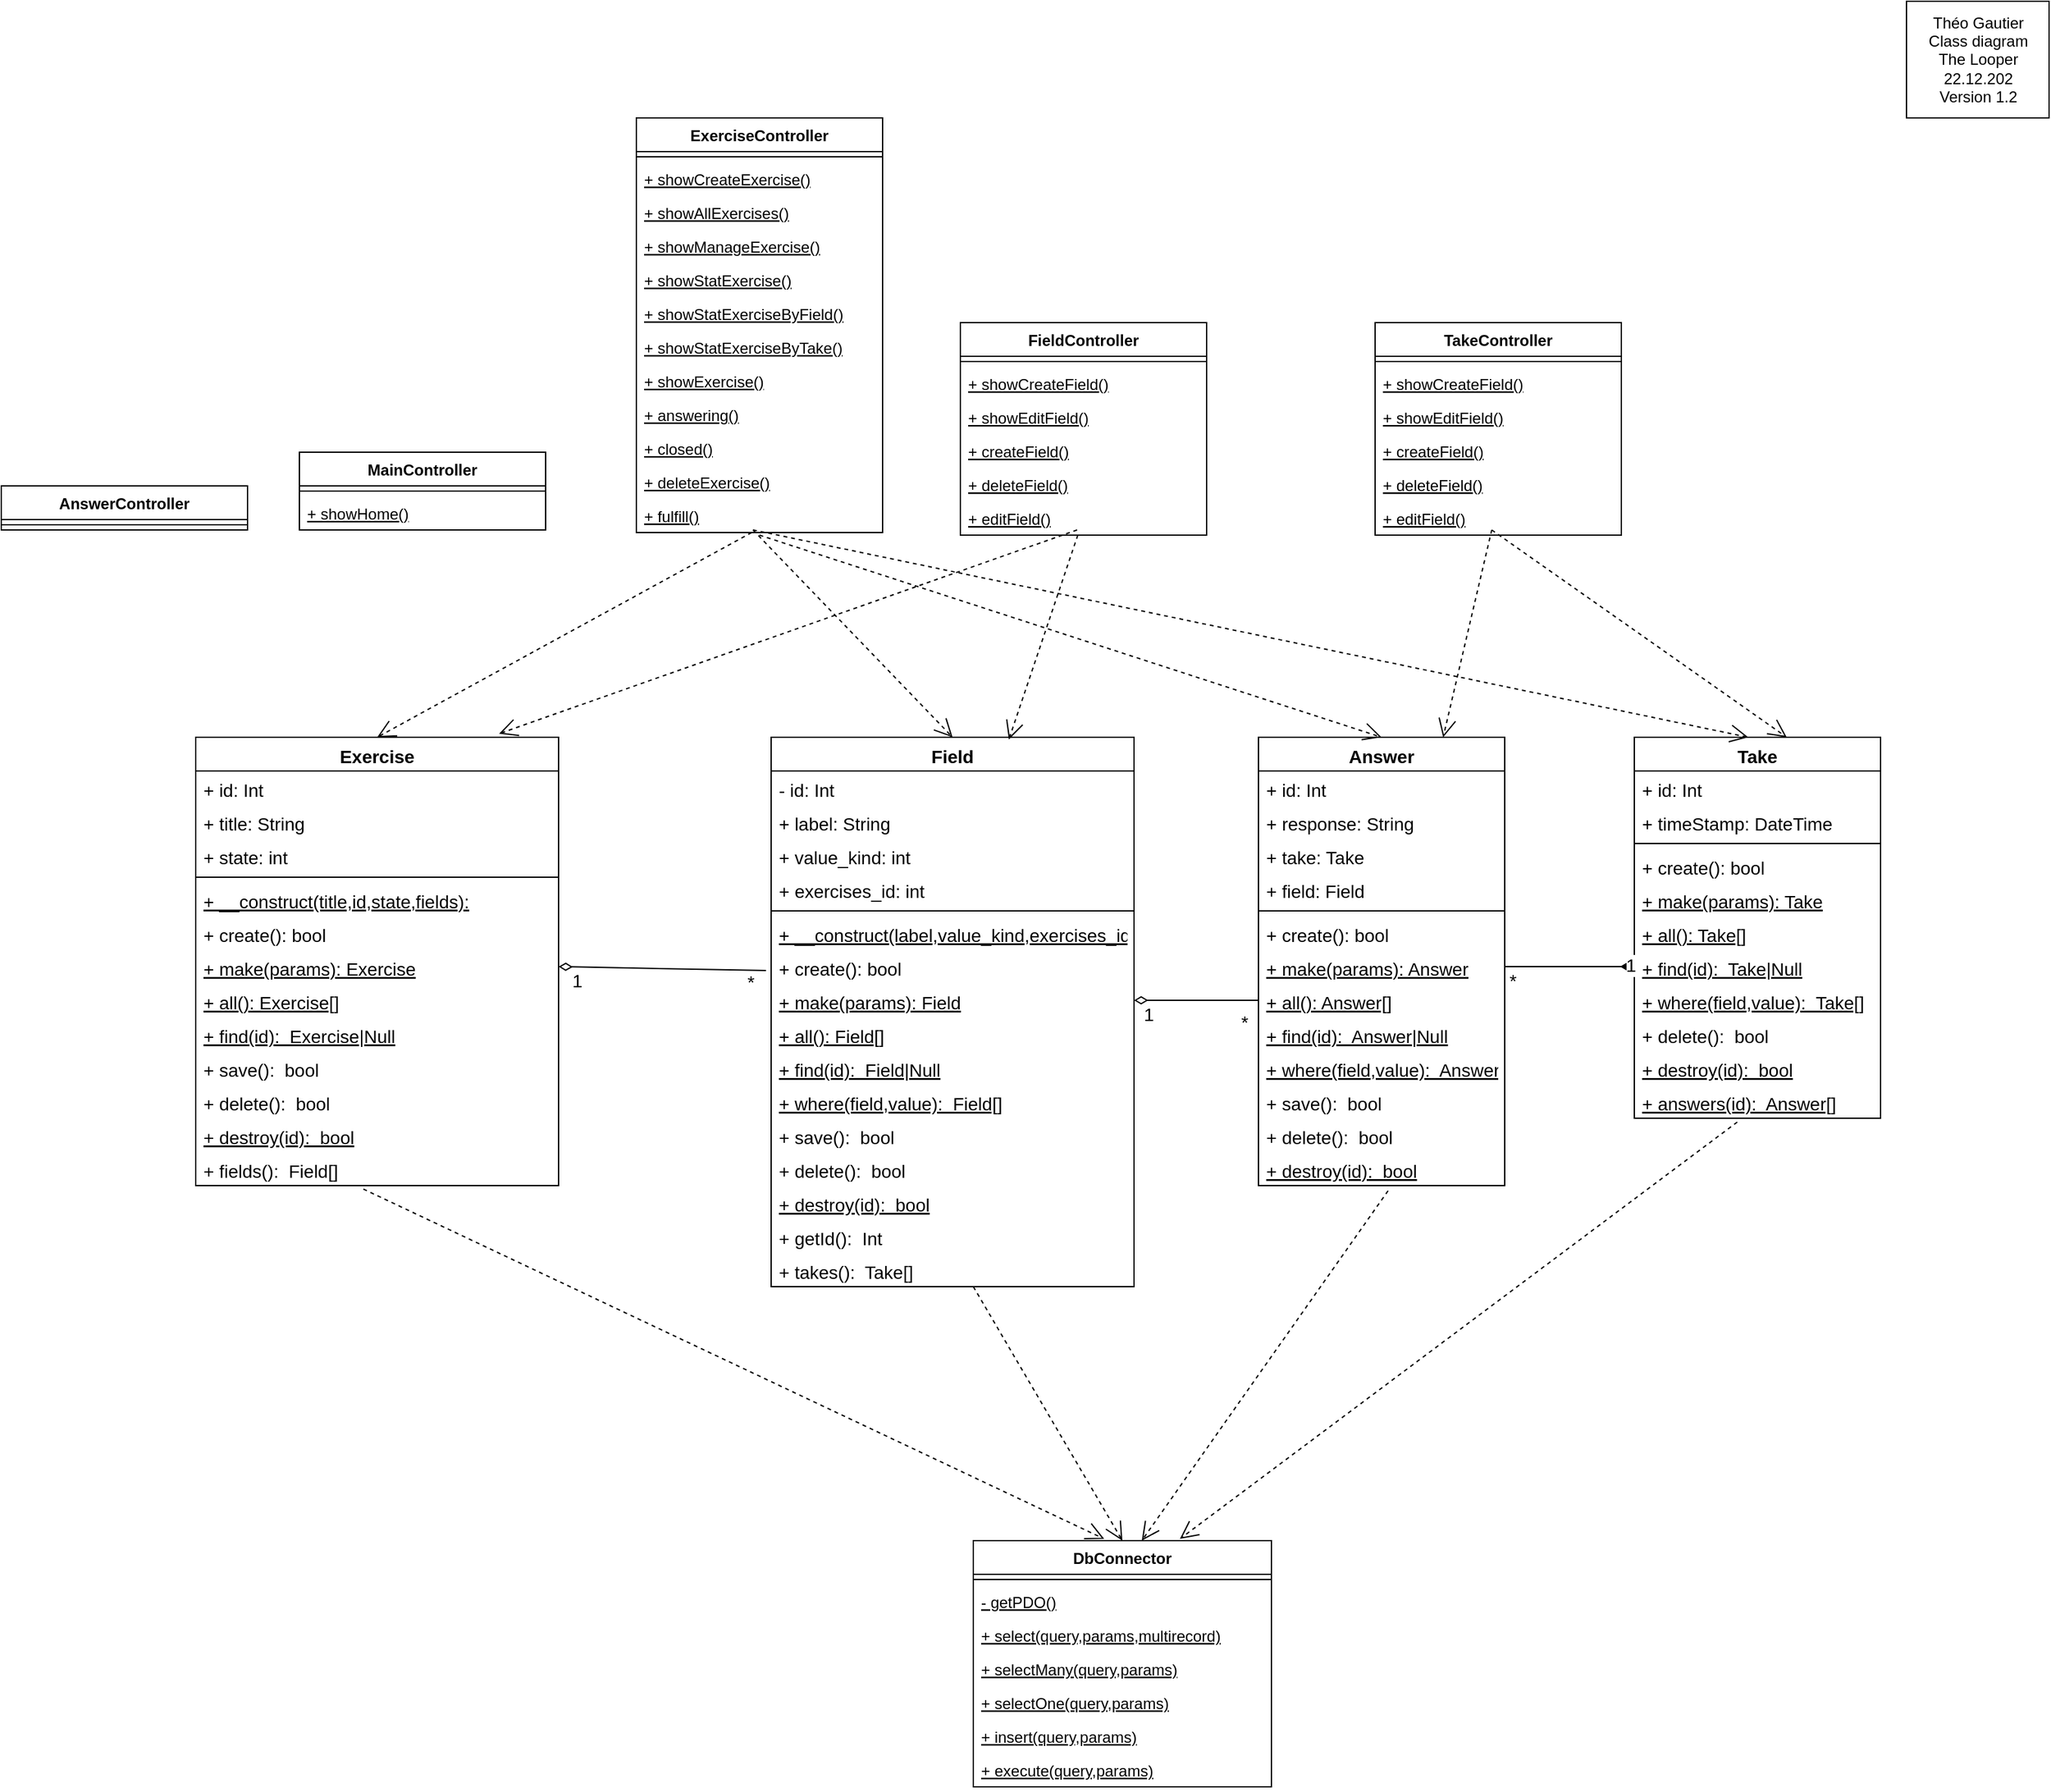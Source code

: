 <mxfile version="16.0.2" type="device"><diagram id="O1Vl59i5UYPHJHIbbjY0" name="Page-1"><mxGraphModel dx="2664" dy="1408" grid="1" gridSize="10" guides="1" tooltips="1" connect="1" arrows="1" fold="1" page="1" pageScale="1" pageWidth="827" pageHeight="1169" math="0" shadow="0"><root><mxCell id="0"/><mxCell id="1" parent="0"/><mxCell id="3" value="Answer" style="swimlane;fontStyle=1;align=center;verticalAlign=top;childLayout=stackLayout;horizontal=1;startSize=26;horizontalStack=0;resizeParent=1;resizeParentMax=0;resizeLast=0;collapsible=1;marginBottom=0;fontSize=14;" parent="1" vertex="1"><mxGeometry x="170" y="610" width="190" height="346" as="geometry"/></mxCell><mxCell id="9" value="+ id: Int" style="text;strokeColor=none;fillColor=none;align=left;verticalAlign=top;spacingLeft=4;spacingRight=4;overflow=hidden;rotatable=0;points=[[0,0.5],[1,0.5]];portConstraint=eastwest;fontSize=14;" parent="3" vertex="1"><mxGeometry y="26" width="190" height="26" as="geometry"/></mxCell><mxCell id="8" value="+ response: String" style="text;strokeColor=none;fillColor=none;align=left;verticalAlign=top;spacingLeft=4;spacingRight=4;overflow=hidden;rotatable=0;points=[[0,0.5],[1,0.5]];portConstraint=eastwest;fontSize=14;" parent="3" vertex="1"><mxGeometry y="52" width="190" height="26" as="geometry"/></mxCell><mxCell id="4" value="+ take: Take" style="text;strokeColor=none;fillColor=none;align=left;verticalAlign=top;spacingLeft=4;spacingRight=4;overflow=hidden;rotatable=0;points=[[0,0.5],[1,0.5]];portConstraint=eastwest;fontSize=14;" parent="3" vertex="1"><mxGeometry y="78" width="190" height="26" as="geometry"/></mxCell><mxCell id="7" value="+ field: Field" style="text;strokeColor=none;fillColor=none;align=left;verticalAlign=top;spacingLeft=4;spacingRight=4;overflow=hidden;rotatable=0;points=[[0,0.5],[1,0.5]];portConstraint=eastwest;fontSize=14;" parent="3" vertex="1"><mxGeometry y="104" width="190" height="26" as="geometry"/></mxCell><mxCell id="5" value="" style="line;strokeWidth=1;fillColor=none;align=left;verticalAlign=middle;spacingTop=-1;spacingLeft=3;spacingRight=3;rotatable=0;labelPosition=right;points=[];portConstraint=eastwest;fontSize=14;" parent="3" vertex="1"><mxGeometry y="130" width="190" height="8" as="geometry"/></mxCell><mxCell id="6" value="+ create(): bool" style="text;strokeColor=none;fillColor=none;align=left;verticalAlign=top;spacingLeft=4;spacingRight=4;overflow=hidden;rotatable=0;points=[[0,0.5],[1,0.5]];portConstraint=eastwest;fontSize=14;" parent="3" vertex="1"><mxGeometry y="138" width="190" height="26" as="geometry"/></mxCell><mxCell id="10" value="+ make(params): Answer" style="text;strokeColor=none;fillColor=none;align=left;verticalAlign=top;spacingLeft=4;spacingRight=4;overflow=hidden;rotatable=0;points=[[0,0.5],[1,0.5]];portConstraint=eastwest;fontStyle=4;fontSize=14;" parent="3" vertex="1"><mxGeometry y="164" width="190" height="26" as="geometry"/></mxCell><mxCell id="11" value="+ all(): Answer[]" style="text;strokeColor=none;fillColor=none;align=left;verticalAlign=top;spacingLeft=4;spacingRight=4;overflow=hidden;rotatable=0;points=[[0,0.5],[1,0.5]];portConstraint=eastwest;fontStyle=4;fontSize=14;" parent="3" vertex="1"><mxGeometry y="190" width="190" height="26" as="geometry"/></mxCell><mxCell id="12" value="+ find(id):  Answer|Null" style="text;strokeColor=none;fillColor=none;align=left;verticalAlign=top;spacingLeft=4;spacingRight=4;overflow=hidden;rotatable=0;points=[[0,0.5],[1,0.5]];portConstraint=eastwest;fontStyle=4;fontSize=14;" parent="3" vertex="1"><mxGeometry y="216" width="190" height="26" as="geometry"/></mxCell><mxCell id="13" value="+ where(field,value):  Answer[]" style="text;strokeColor=none;fillColor=none;align=left;verticalAlign=top;spacingLeft=4;spacingRight=4;overflow=hidden;rotatable=0;points=[[0,0.5],[1,0.5]];portConstraint=eastwest;fontStyle=4;fontSize=14;" parent="3" vertex="1"><mxGeometry y="242" width="190" height="26" as="geometry"/></mxCell><mxCell id="14" value="+ save():  bool" style="text;strokeColor=none;fillColor=none;align=left;verticalAlign=top;spacingLeft=4;spacingRight=4;overflow=hidden;rotatable=0;points=[[0,0.5],[1,0.5]];portConstraint=eastwest;fontStyle=0;fontSize=14;" parent="3" vertex="1"><mxGeometry y="268" width="190" height="26" as="geometry"/></mxCell><mxCell id="16" value="+ delete():  bool" style="text;strokeColor=none;fillColor=none;align=left;verticalAlign=top;spacingLeft=4;spacingRight=4;overflow=hidden;rotatable=0;points=[[0,0.5],[1,0.5]];portConstraint=eastwest;fontStyle=0;fontSize=14;" parent="3" vertex="1"><mxGeometry y="294" width="190" height="26" as="geometry"/></mxCell><mxCell id="15" value="+ destroy(id):  bool" style="text;strokeColor=none;fillColor=none;align=left;verticalAlign=top;spacingLeft=4;spacingRight=4;overflow=hidden;rotatable=0;points=[[0,0.5],[1,0.5]];portConstraint=eastwest;fontStyle=4;fontSize=14;" parent="3" vertex="1"><mxGeometry y="320" width="190" height="26" as="geometry"/></mxCell><mxCell id="17" value="Exercise" style="swimlane;fontStyle=1;align=center;verticalAlign=top;childLayout=stackLayout;horizontal=1;startSize=26;horizontalStack=0;resizeParent=1;resizeParentMax=0;resizeLast=0;collapsible=1;marginBottom=0;fontSize=14;" parent="1" vertex="1"><mxGeometry x="-650" y="610" width="280" height="346" as="geometry"/></mxCell><mxCell id="18" value="+ id: Int" style="text;strokeColor=none;fillColor=none;align=left;verticalAlign=top;spacingLeft=4;spacingRight=4;overflow=hidden;rotatable=0;points=[[0,0.5],[1,0.5]];portConstraint=eastwest;fontSize=14;" parent="17" vertex="1"><mxGeometry y="26" width="280" height="26" as="geometry"/></mxCell><mxCell id="19" value="+ title: String" style="text;strokeColor=none;fillColor=none;align=left;verticalAlign=top;spacingLeft=4;spacingRight=4;overflow=hidden;rotatable=0;points=[[0,0.5],[1,0.5]];portConstraint=eastwest;fontSize=14;" parent="17" vertex="1"><mxGeometry y="52" width="280" height="26" as="geometry"/></mxCell><mxCell id="20" value="+ state: int" style="text;strokeColor=none;fillColor=none;align=left;verticalAlign=top;spacingLeft=4;spacingRight=4;overflow=hidden;rotatable=0;points=[[0,0.5],[1,0.5]];portConstraint=eastwest;fontSize=14;" parent="17" vertex="1"><mxGeometry y="78" width="280" height="26" as="geometry"/></mxCell><mxCell id="22" value="" style="line;strokeWidth=1;fillColor=none;align=left;verticalAlign=middle;spacingTop=-1;spacingLeft=3;spacingRight=3;rotatable=0;labelPosition=right;points=[];portConstraint=eastwest;fontSize=14;" parent="17" vertex="1"><mxGeometry y="104" width="280" height="8" as="geometry"/></mxCell><mxCell id="33" value="+ __construct(title,id,state,fields):" style="text;strokeColor=none;fillColor=none;align=left;verticalAlign=top;spacingLeft=4;spacingRight=4;overflow=hidden;rotatable=0;points=[[0,0.5],[1,0.5]];portConstraint=eastwest;fontStyle=4;fontSize=14;" parent="17" vertex="1"><mxGeometry y="112" width="280" height="26" as="geometry"/></mxCell><mxCell id="23" value="+ create(): bool" style="text;strokeColor=none;fillColor=none;align=left;verticalAlign=top;spacingLeft=4;spacingRight=4;overflow=hidden;rotatable=0;points=[[0,0.5],[1,0.5]];portConstraint=eastwest;fontSize=14;" parent="17" vertex="1"><mxGeometry y="138" width="280" height="26" as="geometry"/></mxCell><mxCell id="24" value="+ make(params): Exercise" style="text;strokeColor=none;fillColor=none;align=left;verticalAlign=top;spacingLeft=4;spacingRight=4;overflow=hidden;rotatable=0;points=[[0,0.5],[1,0.5]];portConstraint=eastwest;fontStyle=4;fontSize=14;" parent="17" vertex="1"><mxGeometry y="164" width="280" height="26" as="geometry"/></mxCell><mxCell id="25" value="+ all(): Exercise[]" style="text;strokeColor=none;fillColor=none;align=left;verticalAlign=top;spacingLeft=4;spacingRight=4;overflow=hidden;rotatable=0;points=[[0,0.5],[1,0.5]];portConstraint=eastwest;fontStyle=4;fontSize=14;" parent="17" vertex="1"><mxGeometry y="190" width="280" height="26" as="geometry"/></mxCell><mxCell id="26" value="+ find(id):  Exercise|Null" style="text;strokeColor=none;fillColor=none;align=left;verticalAlign=top;spacingLeft=4;spacingRight=4;overflow=hidden;rotatable=0;points=[[0,0.5],[1,0.5]];portConstraint=eastwest;fontStyle=4;fontSize=14;" parent="17" vertex="1"><mxGeometry y="216" width="280" height="26" as="geometry"/></mxCell><mxCell id="28" value="+ save():  bool" style="text;strokeColor=none;fillColor=none;align=left;verticalAlign=top;spacingLeft=4;spacingRight=4;overflow=hidden;rotatable=0;points=[[0,0.5],[1,0.5]];portConstraint=eastwest;fontStyle=0;fontSize=14;" parent="17" vertex="1"><mxGeometry y="242" width="280" height="26" as="geometry"/></mxCell><mxCell id="29" value="+ delete():  bool" style="text;strokeColor=none;fillColor=none;align=left;verticalAlign=top;spacingLeft=4;spacingRight=4;overflow=hidden;rotatable=0;points=[[0,0.5],[1,0.5]];portConstraint=eastwest;fontStyle=0;fontSize=14;" parent="17" vertex="1"><mxGeometry y="268" width="280" height="26" as="geometry"/></mxCell><mxCell id="30" value="+ destroy(id):  bool" style="text;strokeColor=none;fillColor=none;align=left;verticalAlign=top;spacingLeft=4;spacingRight=4;overflow=hidden;rotatable=0;points=[[0,0.5],[1,0.5]];portConstraint=eastwest;fontStyle=4;fontSize=14;" parent="17" vertex="1"><mxGeometry y="294" width="280" height="26" as="geometry"/></mxCell><mxCell id="34" value="+ fields():  Field[]" style="text;strokeColor=none;fillColor=none;align=left;verticalAlign=top;spacingLeft=4;spacingRight=4;overflow=hidden;rotatable=0;points=[[0,0.5],[1,0.5]];portConstraint=eastwest;fontStyle=0;fontSize=14;" parent="17" vertex="1"><mxGeometry y="320" width="280" height="26" as="geometry"/></mxCell><mxCell id="35" value="Take" style="swimlane;fontStyle=1;align=center;verticalAlign=top;childLayout=stackLayout;horizontal=1;startSize=26;horizontalStack=0;resizeParent=1;resizeParentMax=0;resizeLast=0;collapsible=1;marginBottom=0;fontSize=14;" parent="1" vertex="1"><mxGeometry x="460" y="610" width="190" height="294" as="geometry"/></mxCell><mxCell id="36" value="+ id: Int" style="text;strokeColor=none;fillColor=none;align=left;verticalAlign=top;spacingLeft=4;spacingRight=4;overflow=hidden;rotatable=0;points=[[0,0.5],[1,0.5]];portConstraint=eastwest;fontSize=14;" parent="35" vertex="1"><mxGeometry y="26" width="190" height="26" as="geometry"/></mxCell><mxCell id="38" value="+ timeStamp: DateTime" style="text;strokeColor=none;fillColor=none;align=left;verticalAlign=top;spacingLeft=4;spacingRight=4;overflow=hidden;rotatable=0;points=[[0,0.5],[1,0.5]];portConstraint=eastwest;fontSize=14;" parent="35" vertex="1"><mxGeometry y="52" width="190" height="26" as="geometry"/></mxCell><mxCell id="40" value="" style="line;strokeWidth=1;fillColor=none;align=left;verticalAlign=middle;spacingTop=-1;spacingLeft=3;spacingRight=3;rotatable=0;labelPosition=right;points=[];portConstraint=eastwest;fontSize=14;" parent="35" vertex="1"><mxGeometry y="78" width="190" height="8" as="geometry"/></mxCell><mxCell id="41" value="+ create(): bool" style="text;strokeColor=none;fillColor=none;align=left;verticalAlign=top;spacingLeft=4;spacingRight=4;overflow=hidden;rotatable=0;points=[[0,0.5],[1,0.5]];portConstraint=eastwest;fontSize=14;" parent="35" vertex="1"><mxGeometry y="86" width="190" height="26" as="geometry"/></mxCell><mxCell id="42" value="+ make(params): Take" style="text;strokeColor=none;fillColor=none;align=left;verticalAlign=top;spacingLeft=4;spacingRight=4;overflow=hidden;rotatable=0;points=[[0,0.5],[1,0.5]];portConstraint=eastwest;fontStyle=4;fontSize=14;" parent="35" vertex="1"><mxGeometry y="112" width="190" height="26" as="geometry"/></mxCell><mxCell id="43" value="+ all(): Take[]" style="text;strokeColor=none;fillColor=none;align=left;verticalAlign=top;spacingLeft=4;spacingRight=4;overflow=hidden;rotatable=0;points=[[0,0.5],[1,0.5]];portConstraint=eastwest;fontStyle=4;fontSize=14;" parent="35" vertex="1"><mxGeometry y="138" width="190" height="26" as="geometry"/></mxCell><mxCell id="44" value="+ find(id):  Take|Null" style="text;strokeColor=none;fillColor=none;align=left;verticalAlign=top;spacingLeft=4;spacingRight=4;overflow=hidden;rotatable=0;points=[[0,0.5],[1,0.5]];portConstraint=eastwest;fontStyle=4;fontSize=14;" parent="35" vertex="1"><mxGeometry y="164" width="190" height="26" as="geometry"/></mxCell><mxCell id="45" value="+ where(field,value):  Take[]" style="text;strokeColor=none;fillColor=none;align=left;verticalAlign=top;spacingLeft=4;spacingRight=4;overflow=hidden;rotatable=0;points=[[0,0.5],[1,0.5]];portConstraint=eastwest;fontStyle=4;fontSize=14;" parent="35" vertex="1"><mxGeometry y="190" width="190" height="26" as="geometry"/></mxCell><mxCell id="47" value="+ delete():  bool" style="text;strokeColor=none;fillColor=none;align=left;verticalAlign=top;spacingLeft=4;spacingRight=4;overflow=hidden;rotatable=0;points=[[0,0.5],[1,0.5]];portConstraint=eastwest;fontStyle=0;fontSize=14;" parent="35" vertex="1"><mxGeometry y="216" width="190" height="26" as="geometry"/></mxCell><mxCell id="48" value="+ destroy(id):  bool" style="text;strokeColor=none;fillColor=none;align=left;verticalAlign=top;spacingLeft=4;spacingRight=4;overflow=hidden;rotatable=0;points=[[0,0.5],[1,0.5]];portConstraint=eastwest;fontStyle=4;fontSize=14;" parent="35" vertex="1"><mxGeometry y="242" width="190" height="26" as="geometry"/></mxCell><mxCell id="49" value="+ answers(id):  Answer[]" style="text;strokeColor=none;fillColor=none;align=left;verticalAlign=top;spacingLeft=4;spacingRight=4;overflow=hidden;rotatable=0;points=[[0,0.5],[1,0.5]];portConstraint=eastwest;fontStyle=4;fontSize=14;" parent="35" vertex="1"><mxGeometry y="268" width="190" height="26" as="geometry"/></mxCell><mxCell id="50" value="Field" style="swimlane;fontStyle=1;align=center;verticalAlign=top;childLayout=stackLayout;horizontal=1;startSize=26;horizontalStack=0;resizeParent=1;resizeParentMax=0;resizeLast=0;collapsible=1;marginBottom=0;fontSize=14;" parent="1" vertex="1"><mxGeometry x="-206" y="610" width="280" height="424" as="geometry"/></mxCell><mxCell id="51" value="- id: Int" style="text;strokeColor=none;fillColor=none;align=left;verticalAlign=top;spacingLeft=4;spacingRight=4;overflow=hidden;rotatable=0;points=[[0,0.5],[1,0.5]];portConstraint=eastwest;fontSize=14;" parent="50" vertex="1"><mxGeometry y="26" width="280" height="26" as="geometry"/></mxCell><mxCell id="52" value="+ label: String" style="text;strokeColor=none;fillColor=none;align=left;verticalAlign=top;spacingLeft=4;spacingRight=4;overflow=hidden;rotatable=0;points=[[0,0.5],[1,0.5]];portConstraint=eastwest;fontSize=14;" parent="50" vertex="1"><mxGeometry y="52" width="280" height="26" as="geometry"/></mxCell><mxCell id="53" value="+ value_kind: int" style="text;strokeColor=none;fillColor=none;align=left;verticalAlign=top;spacingLeft=4;spacingRight=4;overflow=hidden;rotatable=0;points=[[0,0.5],[1,0.5]];portConstraint=eastwest;fontSize=14;" parent="50" vertex="1"><mxGeometry y="78" width="280" height="26" as="geometry"/></mxCell><mxCell id="64" value="+ exercises_id: int" style="text;strokeColor=none;fillColor=none;align=left;verticalAlign=top;spacingLeft=4;spacingRight=4;overflow=hidden;rotatable=0;points=[[0,0.5],[1,0.5]];portConstraint=eastwest;fontSize=14;" parent="50" vertex="1"><mxGeometry y="104" width="280" height="26" as="geometry"/></mxCell><mxCell id="54" value="" style="line;strokeWidth=1;fillColor=none;align=left;verticalAlign=middle;spacingTop=-1;spacingLeft=3;spacingRight=3;rotatable=0;labelPosition=right;points=[];portConstraint=eastwest;fontSize=14;" parent="50" vertex="1"><mxGeometry y="130" width="280" height="8" as="geometry"/></mxCell><mxCell id="55" value="+ __construct(label,value_kind,exercises_id,id):" style="text;strokeColor=none;fillColor=none;align=left;verticalAlign=top;spacingLeft=4;spacingRight=4;overflow=hidden;rotatable=0;points=[[0,0.5],[1,0.5]];portConstraint=eastwest;fontStyle=4;fontSize=14;" parent="50" vertex="1"><mxGeometry y="138" width="280" height="26" as="geometry"/></mxCell><mxCell id="56" value="+ create(): bool" style="text;strokeColor=none;fillColor=none;align=left;verticalAlign=top;spacingLeft=4;spacingRight=4;overflow=hidden;rotatable=0;points=[[0,0.5],[1,0.5]];portConstraint=eastwest;fontSize=14;" parent="50" vertex="1"><mxGeometry y="164" width="280" height="26" as="geometry"/></mxCell><mxCell id="57" value="+ make(params): Field" style="text;strokeColor=none;fillColor=none;align=left;verticalAlign=top;spacingLeft=4;spacingRight=4;overflow=hidden;rotatable=0;points=[[0,0.5],[1,0.5]];portConstraint=eastwest;fontStyle=4;fontSize=14;" parent="50" vertex="1"><mxGeometry y="190" width="280" height="26" as="geometry"/></mxCell><mxCell id="58" value="+ all(): Field[]" style="text;strokeColor=none;fillColor=none;align=left;verticalAlign=top;spacingLeft=4;spacingRight=4;overflow=hidden;rotatable=0;points=[[0,0.5],[1,0.5]];portConstraint=eastwest;fontStyle=4;fontSize=14;" parent="50" vertex="1"><mxGeometry y="216" width="280" height="26" as="geometry"/></mxCell><mxCell id="59" value="+ find(id):  Field|Null" style="text;strokeColor=none;fillColor=none;align=left;verticalAlign=top;spacingLeft=4;spacingRight=4;overflow=hidden;rotatable=0;points=[[0,0.5],[1,0.5]];portConstraint=eastwest;fontStyle=4;fontSize=14;" parent="50" vertex="1"><mxGeometry y="242" width="280" height="26" as="geometry"/></mxCell><mxCell id="65" value="+ where(field,value):  Field[]" style="text;strokeColor=none;fillColor=none;align=left;verticalAlign=top;spacingLeft=4;spacingRight=4;overflow=hidden;rotatable=0;points=[[0,0.5],[1,0.5]];portConstraint=eastwest;fontStyle=4;fontSize=14;" parent="50" vertex="1"><mxGeometry y="268" width="280" height="26" as="geometry"/></mxCell><mxCell id="60" value="+ save():  bool" style="text;strokeColor=none;fillColor=none;align=left;verticalAlign=top;spacingLeft=4;spacingRight=4;overflow=hidden;rotatable=0;points=[[0,0.5],[1,0.5]];portConstraint=eastwest;fontStyle=0;fontSize=14;" parent="50" vertex="1"><mxGeometry y="294" width="280" height="26" as="geometry"/></mxCell><mxCell id="61" value="+ delete():  bool" style="text;strokeColor=none;fillColor=none;align=left;verticalAlign=top;spacingLeft=4;spacingRight=4;overflow=hidden;rotatable=0;points=[[0,0.5],[1,0.5]];portConstraint=eastwest;fontStyle=0;fontSize=14;" parent="50" vertex="1"><mxGeometry y="320" width="280" height="26" as="geometry"/></mxCell><mxCell id="62" value="+ destroy(id):  bool" style="text;strokeColor=none;fillColor=none;align=left;verticalAlign=top;spacingLeft=4;spacingRight=4;overflow=hidden;rotatable=0;points=[[0,0.5],[1,0.5]];portConstraint=eastwest;fontStyle=4;fontSize=14;" parent="50" vertex="1"><mxGeometry y="346" width="280" height="26" as="geometry"/></mxCell><mxCell id="66" value="+ getId():  Int" style="text;strokeColor=none;fillColor=none;align=left;verticalAlign=top;spacingLeft=4;spacingRight=4;overflow=hidden;rotatable=0;points=[[0,0.5],[1,0.5]];portConstraint=eastwest;fontStyle=0;fontSize=14;" parent="50" vertex="1"><mxGeometry y="372" width="280" height="26" as="geometry"/></mxCell><mxCell id="63" value="+ takes():  Take[]" style="text;strokeColor=none;fillColor=none;align=left;verticalAlign=top;spacingLeft=4;spacingRight=4;overflow=hidden;rotatable=0;points=[[0,0.5],[1,0.5]];portConstraint=eastwest;fontStyle=0;fontSize=14;" parent="50" vertex="1"><mxGeometry y="398" width="280" height="26" as="geometry"/></mxCell><mxCell id="71" value="" style="endArrow=none;startArrow=diamondThin;endFill=0;startFill=0;html=1;verticalAlign=bottom;labelBackgroundColor=none;strokeWidth=1;startSize=8;endSize=8;exitX=1;exitY=0.5;exitDx=0;exitDy=0;fontSize=14;" parent="1" source="24" edge="1"><mxGeometry width="160" relative="1" as="geometry"><mxPoint x="450" y="990" as="sourcePoint"/><mxPoint x="-210" y="790" as="targetPoint"/></mxGeometry></mxCell><mxCell id="72" value="1" style="edgeLabel;html=1;align=center;verticalAlign=middle;resizable=0;points=[];fontSize=14;" parent="71" vertex="1" connectable="0"><mxGeometry x="-0.854" y="-4" relative="1" as="geometry"><mxPoint x="2" y="7" as="offset"/></mxGeometry></mxCell><mxCell id="73" value="*" style="edgeLabel;html=1;align=center;verticalAlign=middle;resizable=0;points=[];fontSize=14;" parent="71" vertex="1" connectable="0"><mxGeometry x="0.874" y="2" relative="1" as="geometry"><mxPoint x="-2" y="11" as="offset"/></mxGeometry></mxCell><mxCell id="75" value="" style="endArrow=none;startArrow=diamondThin;endFill=0;startFill=0;html=1;verticalAlign=bottom;labelBackgroundColor=none;strokeWidth=1;startSize=8;endSize=8;exitX=1;exitY=0.5;exitDx=0;exitDy=0;entryX=0;entryY=0.5;entryDx=0;entryDy=0;fontSize=14;" parent="1" source="57" target="11" edge="1"><mxGeometry width="160" relative="1" as="geometry"><mxPoint x="150" y="900" as="sourcePoint"/><mxPoint x="190" y="837" as="targetPoint"/></mxGeometry></mxCell><mxCell id="76" value="1" style="edgeLabel;html=1;align=center;verticalAlign=middle;resizable=0;points=[];fontSize=14;" parent="75" vertex="1" connectable="0"><mxGeometry x="-0.854" y="-4" relative="1" as="geometry"><mxPoint x="4" y="7" as="offset"/></mxGeometry></mxCell><mxCell id="77" value="*" style="edgeLabel;html=1;align=center;verticalAlign=middle;resizable=0;points=[];fontSize=14;" parent="75" vertex="1" connectable="0"><mxGeometry x="0.874" y="2" relative="1" as="geometry"><mxPoint x="-5" y="19" as="offset"/></mxGeometry></mxCell><mxCell id="78" value="" style="endArrow=none;startArrow=diamondThin;endFill=0;startFill=1;html=1;verticalAlign=bottom;labelBackgroundColor=none;strokeWidth=1;startSize=8;endSize=8;entryX=1;entryY=0.5;entryDx=0;entryDy=0;exitX=0;exitY=0.5;exitDx=0;exitDy=0;fontSize=14;" parent="1" source="44" target="10" edge="1"><mxGeometry width="160" relative="1" as="geometry"><mxPoint x="370" y="416" as="sourcePoint"/><mxPoint x="430" y="480.004" as="targetPoint"/></mxGeometry></mxCell><mxCell id="79" value="1" style="edgeLabel;html=1;align=center;verticalAlign=middle;resizable=0;points=[];fontSize=14;" parent="78" vertex="1" connectable="0"><mxGeometry x="-0.854" y="-4" relative="1" as="geometry"><mxPoint x="4" y="3" as="offset"/></mxGeometry></mxCell><mxCell id="80" value="*" style="edgeLabel;html=1;align=center;verticalAlign=middle;resizable=0;points=[];fontSize=14;" parent="78" vertex="1" connectable="0"><mxGeometry x="0.874" y="2" relative="1" as="geometry"><mxPoint x="-1" y="9" as="offset"/></mxGeometry></mxCell><mxCell id="WBfPAH_fUY-jGE3f_dZf-80" value="Théo Gautier&lt;br&gt;Class diagram&lt;br&gt;The Looper&lt;br&gt;22.12.202&lt;br&gt;Version 1.2" style="html=1;" parent="1" vertex="1"><mxGeometry x="670" y="42" width="110" height="90" as="geometry"/></mxCell><mxCell id="81" value="AnswerController" style="swimlane;fontStyle=1;align=center;verticalAlign=top;childLayout=stackLayout;horizontal=1;startSize=26;horizontalStack=0;resizeParent=1;resizeParentMax=0;resizeLast=0;collapsible=1;marginBottom=0;" parent="1" vertex="1"><mxGeometry x="-800" y="416" width="190" height="34" as="geometry"/></mxCell><mxCell id="84" value="" style="line;strokeWidth=1;fillColor=none;align=left;verticalAlign=middle;spacingTop=-1;spacingLeft=3;spacingRight=3;rotatable=0;labelPosition=right;points=[];portConstraint=eastwest;" parent="81" vertex="1"><mxGeometry y="26" width="190" height="8" as="geometry"/></mxCell><mxCell id="93" value="ExerciseController" style="swimlane;fontStyle=1;align=center;verticalAlign=top;childLayout=stackLayout;horizontal=1;startSize=26;horizontalStack=0;resizeParent=1;resizeParentMax=0;resizeLast=0;collapsible=1;marginBottom=0;" parent="1" vertex="1"><mxGeometry x="-310" y="132" width="190" height="320" as="geometry"/></mxCell><mxCell id="96" value="" style="line;strokeWidth=1;fillColor=none;align=left;verticalAlign=middle;spacingTop=-1;spacingLeft=3;spacingRight=3;rotatable=0;labelPosition=right;points=[];portConstraint=eastwest;" parent="93" vertex="1"><mxGeometry y="26" width="190" height="8" as="geometry"/></mxCell><mxCell id="97" value="+ showCreateExercise()" style="text;strokeColor=none;fillColor=none;align=left;verticalAlign=top;spacingLeft=4;spacingRight=4;overflow=hidden;rotatable=0;points=[[0,0.5],[1,0.5]];portConstraint=eastwest;fontStyle=4" parent="93" vertex="1"><mxGeometry y="34" width="190" height="26" as="geometry"/></mxCell><mxCell id="98" value="+ showAllExercises()" style="text;strokeColor=none;fillColor=none;align=left;verticalAlign=top;spacingLeft=4;spacingRight=4;overflow=hidden;rotatable=0;points=[[0,0.5],[1,0.5]];portConstraint=eastwest;fontStyle=4;" parent="93" vertex="1"><mxGeometry y="60" width="190" height="26" as="geometry"/></mxCell><mxCell id="99" value="+ showManageExercise()" style="text;strokeColor=none;fillColor=none;align=left;verticalAlign=top;spacingLeft=4;spacingRight=4;overflow=hidden;rotatable=0;points=[[0,0.5],[1,0.5]];portConstraint=eastwest;fontStyle=4;" parent="93" vertex="1"><mxGeometry y="86" width="190" height="26" as="geometry"/></mxCell><mxCell id="100" value="+ showStatExercise()" style="text;strokeColor=none;fillColor=none;align=left;verticalAlign=top;spacingLeft=4;spacingRight=4;overflow=hidden;rotatable=0;points=[[0,0.5],[1,0.5]];portConstraint=eastwest;fontStyle=4;" parent="93" vertex="1"><mxGeometry y="112" width="190" height="26" as="geometry"/></mxCell><mxCell id="101" value="+ showStatExerciseByField()" style="text;strokeColor=none;fillColor=none;align=left;verticalAlign=top;spacingLeft=4;spacingRight=4;overflow=hidden;rotatable=0;points=[[0,0.5],[1,0.5]];portConstraint=eastwest;fontStyle=4;" parent="93" vertex="1"><mxGeometry y="138" width="190" height="26" as="geometry"/></mxCell><mxCell id="102" value="+ showStatExerciseByTake()" style="text;strokeColor=none;fillColor=none;align=left;verticalAlign=top;spacingLeft=4;spacingRight=4;overflow=hidden;rotatable=0;points=[[0,0.5],[1,0.5]];portConstraint=eastwest;fontStyle=4;" parent="93" vertex="1"><mxGeometry y="164" width="190" height="26" as="geometry"/></mxCell><mxCell id="103" value="+ showExercise()" style="text;strokeColor=none;fillColor=none;align=left;verticalAlign=top;spacingLeft=4;spacingRight=4;overflow=hidden;rotatable=0;points=[[0,0.5],[1,0.5]];portConstraint=eastwest;fontStyle=4;" parent="93" vertex="1"><mxGeometry y="190" width="190" height="26" as="geometry"/></mxCell><mxCell id="104" value="+ answering()" style="text;strokeColor=none;fillColor=none;align=left;verticalAlign=top;spacingLeft=4;spacingRight=4;overflow=hidden;rotatable=0;points=[[0,0.5],[1,0.5]];portConstraint=eastwest;fontStyle=4;" parent="93" vertex="1"><mxGeometry y="216" width="190" height="26" as="geometry"/></mxCell><mxCell id="105" value="+ closed()" style="text;strokeColor=none;fillColor=none;align=left;verticalAlign=top;spacingLeft=4;spacingRight=4;overflow=hidden;rotatable=0;points=[[0,0.5],[1,0.5]];portConstraint=eastwest;fontStyle=4;" parent="93" vertex="1"><mxGeometry y="242" width="190" height="26" as="geometry"/></mxCell><mxCell id="106" value="+ deleteExercise()" style="text;strokeColor=none;fillColor=none;align=left;verticalAlign=top;spacingLeft=4;spacingRight=4;overflow=hidden;rotatable=0;points=[[0,0.5],[1,0.5]];portConstraint=eastwest;fontStyle=4;" parent="93" vertex="1"><mxGeometry y="268" width="190" height="26" as="geometry"/></mxCell><mxCell id="107" value="+ fulfill()" style="text;strokeColor=none;fillColor=none;align=left;verticalAlign=top;spacingLeft=4;spacingRight=4;overflow=hidden;rotatable=0;points=[[0,0.5],[1,0.5]];portConstraint=eastwest;fontStyle=4;" parent="93" vertex="1"><mxGeometry y="294" width="190" height="26" as="geometry"/></mxCell><mxCell id="108" value="FieldController" style="swimlane;fontStyle=1;align=center;verticalAlign=top;childLayout=stackLayout;horizontal=1;startSize=26;horizontalStack=0;resizeParent=1;resizeParentMax=0;resizeLast=0;collapsible=1;marginBottom=0;" parent="1" vertex="1"><mxGeometry x="-60" y="290" width="190" height="164" as="geometry"/></mxCell><mxCell id="109" value="" style="line;strokeWidth=1;fillColor=none;align=left;verticalAlign=middle;spacingTop=-1;spacingLeft=3;spacingRight=3;rotatable=0;labelPosition=right;points=[];portConstraint=eastwest;" parent="108" vertex="1"><mxGeometry y="26" width="190" height="8" as="geometry"/></mxCell><mxCell id="110" value="+ showCreateField()" style="text;strokeColor=none;fillColor=none;align=left;verticalAlign=top;spacingLeft=4;spacingRight=4;overflow=hidden;rotatable=0;points=[[0,0.5],[1,0.5]];portConstraint=eastwest;fontStyle=4" parent="108" vertex="1"><mxGeometry y="34" width="190" height="26" as="geometry"/></mxCell><mxCell id="111" value="+ showEditField()" style="text;strokeColor=none;fillColor=none;align=left;verticalAlign=top;spacingLeft=4;spacingRight=4;overflow=hidden;rotatable=0;points=[[0,0.5],[1,0.5]];portConstraint=eastwest;fontStyle=4;" parent="108" vertex="1"><mxGeometry y="60" width="190" height="26" as="geometry"/></mxCell><mxCell id="112" value="+ createField()" style="text;strokeColor=none;fillColor=none;align=left;verticalAlign=top;spacingLeft=4;spacingRight=4;overflow=hidden;rotatable=0;points=[[0,0.5],[1,0.5]];portConstraint=eastwest;fontStyle=4;" parent="108" vertex="1"><mxGeometry y="86" width="190" height="26" as="geometry"/></mxCell><mxCell id="113" value="+ deleteField()" style="text;strokeColor=none;fillColor=none;align=left;verticalAlign=top;spacingLeft=4;spacingRight=4;overflow=hidden;rotatable=0;points=[[0,0.5],[1,0.5]];portConstraint=eastwest;fontStyle=4;" parent="108" vertex="1"><mxGeometry y="112" width="190" height="26" as="geometry"/></mxCell><mxCell id="114" value="+ editField()" style="text;strokeColor=none;fillColor=none;align=left;verticalAlign=top;spacingLeft=4;spacingRight=4;overflow=hidden;rotatable=0;points=[[0,0.5],[1,0.5]];portConstraint=eastwest;fontStyle=4;" parent="108" vertex="1"><mxGeometry y="138" width="190" height="26" as="geometry"/></mxCell><mxCell id="121" value="MainController" style="swimlane;fontStyle=1;align=center;verticalAlign=top;childLayout=stackLayout;horizontal=1;startSize=26;horizontalStack=0;resizeParent=1;resizeParentMax=0;resizeLast=0;collapsible=1;marginBottom=0;" parent="1" vertex="1"><mxGeometry x="-570" y="390" width="190" height="60" as="geometry"/></mxCell><mxCell id="122" value="" style="line;strokeWidth=1;fillColor=none;align=left;verticalAlign=middle;spacingTop=-1;spacingLeft=3;spacingRight=3;rotatable=0;labelPosition=right;points=[];portConstraint=eastwest;" parent="121" vertex="1"><mxGeometry y="26" width="190" height="8" as="geometry"/></mxCell><mxCell id="123" value="+ showHome()" style="text;strokeColor=none;fillColor=none;align=left;verticalAlign=top;spacingLeft=4;spacingRight=4;overflow=hidden;rotatable=0;points=[[0,0.5],[1,0.5]];portConstraint=eastwest;fontStyle=4" parent="121" vertex="1"><mxGeometry y="34" width="190" height="26" as="geometry"/></mxCell><mxCell id="128" value="TakeController" style="swimlane;fontStyle=1;align=center;verticalAlign=top;childLayout=stackLayout;horizontal=1;startSize=26;horizontalStack=0;resizeParent=1;resizeParentMax=0;resizeLast=0;collapsible=1;marginBottom=0;" parent="1" vertex="1"><mxGeometry x="260" y="290" width="190" height="164" as="geometry"/></mxCell><mxCell id="129" value="" style="line;strokeWidth=1;fillColor=none;align=left;verticalAlign=middle;spacingTop=-1;spacingLeft=3;spacingRight=3;rotatable=0;labelPosition=right;points=[];portConstraint=eastwest;" parent="128" vertex="1"><mxGeometry y="26" width="190" height="8" as="geometry"/></mxCell><mxCell id="130" value="+ showCreateField()" style="text;strokeColor=none;fillColor=none;align=left;verticalAlign=top;spacingLeft=4;spacingRight=4;overflow=hidden;rotatable=0;points=[[0,0.5],[1,0.5]];portConstraint=eastwest;fontStyle=4" parent="128" vertex="1"><mxGeometry y="34" width="190" height="26" as="geometry"/></mxCell><mxCell id="131" value="+ showEditField()" style="text;strokeColor=none;fillColor=none;align=left;verticalAlign=top;spacingLeft=4;spacingRight=4;overflow=hidden;rotatable=0;points=[[0,0.5],[1,0.5]];portConstraint=eastwest;fontStyle=4;" parent="128" vertex="1"><mxGeometry y="60" width="190" height="26" as="geometry"/></mxCell><mxCell id="132" value="+ createField()" style="text;strokeColor=none;fillColor=none;align=left;verticalAlign=top;spacingLeft=4;spacingRight=4;overflow=hidden;rotatable=0;points=[[0,0.5],[1,0.5]];portConstraint=eastwest;fontStyle=4;" parent="128" vertex="1"><mxGeometry y="86" width="190" height="26" as="geometry"/></mxCell><mxCell id="133" value="+ deleteField()" style="text;strokeColor=none;fillColor=none;align=left;verticalAlign=top;spacingLeft=4;spacingRight=4;overflow=hidden;rotatable=0;points=[[0,0.5],[1,0.5]];portConstraint=eastwest;fontStyle=4;" parent="128" vertex="1"><mxGeometry y="112" width="190" height="26" as="geometry"/></mxCell><mxCell id="134" value="+ editField()" style="text;strokeColor=none;fillColor=none;align=left;verticalAlign=top;spacingLeft=4;spacingRight=4;overflow=hidden;rotatable=0;points=[[0,0.5],[1,0.5]];portConstraint=eastwest;fontStyle=4;" parent="128" vertex="1"><mxGeometry y="138" width="190" height="26" as="geometry"/></mxCell><mxCell id="kLSz_vw37wfViq_hsYL--134" value="" style="endArrow=open;endSize=12;dashed=1;html=1;rounded=0;entryX=0.5;entryY=0;entryDx=0;entryDy=0;exitX=0.468;exitY=1;exitDx=0;exitDy=0;exitPerimeter=0;" edge="1" parent="1" source="107" target="17"><mxGeometry width="160" relative="1" as="geometry"><mxPoint x="-220" y="450" as="sourcePoint"/><mxPoint x="-190" y="630" as="targetPoint"/><Array as="points"/></mxGeometry></mxCell><mxCell id="kLSz_vw37wfViq_hsYL--135" value="" style="endArrow=open;endSize=12;dashed=1;html=1;rounded=0;entryX=0.5;entryY=0;entryDx=0;entryDy=0;" edge="1" parent="1" target="50"><mxGeometry width="160" relative="1" as="geometry"><mxPoint x="-220" y="450" as="sourcePoint"/><mxPoint x="-40" y="610" as="targetPoint"/><Array as="points"/></mxGeometry></mxCell><mxCell id="kLSz_vw37wfViq_hsYL--137" value="" style="endArrow=open;endSize=12;dashed=1;html=1;rounded=0;exitX=0.5;exitY=1.077;exitDx=0;exitDy=0;exitPerimeter=0;entryX=0.5;entryY=0;entryDx=0;entryDy=0;" edge="1" parent="1" source="107" target="3"><mxGeometry width="160" relative="1" as="geometry"><mxPoint x="-20" y="410" as="sourcePoint"/><mxPoint x="260" y="610" as="targetPoint"/><Array as="points"/></mxGeometry></mxCell><mxCell id="kLSz_vw37wfViq_hsYL--138" value="" style="endArrow=open;endSize=12;dashed=1;html=1;rounded=0;entryX=0.463;entryY=0;entryDx=0;entryDy=0;entryPerimeter=0;" edge="1" parent="1" target="35"><mxGeometry width="160" relative="1" as="geometry"><mxPoint x="-220" y="450" as="sourcePoint"/><mxPoint x="275" y="620" as="targetPoint"/><Array as="points"/></mxGeometry></mxCell><mxCell id="kLSz_vw37wfViq_hsYL--139" value="" style="endArrow=open;endSize=12;dashed=1;html=1;rounded=0;entryX=0.836;entryY=-0.008;entryDx=0;entryDy=0;entryPerimeter=0;exitX=0.474;exitY=0.846;exitDx=0;exitDy=0;exitPerimeter=0;" edge="1" parent="1" source="114" target="17"><mxGeometry width="160" relative="1" as="geometry"><mxPoint x="35" y="460" as="sourcePoint"/><mxPoint x="50" y="570" as="targetPoint"/><Array as="points"/></mxGeometry></mxCell><mxCell id="kLSz_vw37wfViq_hsYL--140" value="" style="endArrow=open;endSize=12;dashed=1;html=1;rounded=0;entryX=0.655;entryY=0.004;entryDx=0;entryDy=0;entryPerimeter=0;" edge="1" parent="1" source="114" target="50"><mxGeometry width="160" relative="1" as="geometry"><mxPoint x="9.736" y="464" as="sourcePoint"/><mxPoint x="-50" y="610" as="targetPoint"/><Array as="points"/></mxGeometry></mxCell><mxCell id="kLSz_vw37wfViq_hsYL--141" value="" style="endArrow=open;endSize=12;dashed=1;html=1;rounded=0;entryX=0.75;entryY=0;entryDx=0;entryDy=0;" edge="1" parent="1" target="3"><mxGeometry width="160" relative="1" as="geometry"><mxPoint x="350" y="450" as="sourcePoint"/><mxPoint x="130" y="600" as="targetPoint"/><Array as="points"/></mxGeometry></mxCell><mxCell id="kLSz_vw37wfViq_hsYL--142" value="" style="endArrow=open;endSize=12;dashed=1;html=1;rounded=0;entryX=0.619;entryY=0;entryDx=0;entryDy=0;entryPerimeter=0;" edge="1" parent="1" target="35"><mxGeometry width="160" relative="1" as="geometry"><mxPoint x="350" y="450" as="sourcePoint"/><mxPoint x="322.5" y="620" as="targetPoint"/><Array as="points"/></mxGeometry></mxCell><mxCell id="kLSz_vw37wfViq_hsYL--143" value="DbConnector" style="swimlane;fontStyle=1;align=center;verticalAlign=top;childLayout=stackLayout;horizontal=1;startSize=26;horizontalStack=0;resizeParent=1;resizeParentMax=0;resizeLast=0;collapsible=1;marginBottom=0;" vertex="1" parent="1"><mxGeometry x="-50" y="1230" width="230" height="190" as="geometry"/></mxCell><mxCell id="kLSz_vw37wfViq_hsYL--144" value="" style="line;strokeWidth=1;fillColor=none;align=left;verticalAlign=middle;spacingTop=-1;spacingLeft=3;spacingRight=3;rotatable=0;labelPosition=right;points=[];portConstraint=eastwest;" vertex="1" parent="kLSz_vw37wfViq_hsYL--143"><mxGeometry y="26" width="230" height="8" as="geometry"/></mxCell><mxCell id="kLSz_vw37wfViq_hsYL--145" value="- getPDO()" style="text;strokeColor=none;fillColor=none;align=left;verticalAlign=top;spacingLeft=4;spacingRight=4;overflow=hidden;rotatable=0;points=[[0,0.5],[1,0.5]];portConstraint=eastwest;fontStyle=4" vertex="1" parent="kLSz_vw37wfViq_hsYL--143"><mxGeometry y="34" width="230" height="26" as="geometry"/></mxCell><mxCell id="kLSz_vw37wfViq_hsYL--146" value="+ select(query,params,multirecord)" style="text;strokeColor=none;fillColor=none;align=left;verticalAlign=top;spacingLeft=4;spacingRight=4;overflow=hidden;rotatable=0;points=[[0,0.5],[1,0.5]];portConstraint=eastwest;fontStyle=4;" vertex="1" parent="kLSz_vw37wfViq_hsYL--143"><mxGeometry y="60" width="230" height="26" as="geometry"/></mxCell><mxCell id="kLSz_vw37wfViq_hsYL--147" value="+ selectMany(query,params)" style="text;strokeColor=none;fillColor=none;align=left;verticalAlign=top;spacingLeft=4;spacingRight=4;overflow=hidden;rotatable=0;points=[[0,0.5],[1,0.5]];portConstraint=eastwest;fontStyle=4;" vertex="1" parent="kLSz_vw37wfViq_hsYL--143"><mxGeometry y="86" width="230" height="26" as="geometry"/></mxCell><mxCell id="kLSz_vw37wfViq_hsYL--148" value="+ selectOne(query,params)" style="text;strokeColor=none;fillColor=none;align=left;verticalAlign=top;spacingLeft=4;spacingRight=4;overflow=hidden;rotatable=0;points=[[0,0.5],[1,0.5]];portConstraint=eastwest;fontStyle=4;" vertex="1" parent="kLSz_vw37wfViq_hsYL--143"><mxGeometry y="112" width="230" height="26" as="geometry"/></mxCell><mxCell id="kLSz_vw37wfViq_hsYL--149" value="+ insert(query,params)" style="text;strokeColor=none;fillColor=none;align=left;verticalAlign=top;spacingLeft=4;spacingRight=4;overflow=hidden;rotatable=0;points=[[0,0.5],[1,0.5]];portConstraint=eastwest;fontStyle=4;" vertex="1" parent="kLSz_vw37wfViq_hsYL--143"><mxGeometry y="138" width="230" height="26" as="geometry"/></mxCell><mxCell id="kLSz_vw37wfViq_hsYL--150" value="+ execute(query,params)" style="text;strokeColor=none;fillColor=none;align=left;verticalAlign=top;spacingLeft=4;spacingRight=4;overflow=hidden;rotatable=0;points=[[0,0.5],[1,0.5]];portConstraint=eastwest;fontStyle=4;" vertex="1" parent="kLSz_vw37wfViq_hsYL--143"><mxGeometry y="164" width="230" height="26" as="geometry"/></mxCell><mxCell id="kLSz_vw37wfViq_hsYL--156" value="" style="endArrow=open;endSize=12;dashed=1;html=1;rounded=0;exitX=0.462;exitY=1.103;exitDx=0;exitDy=0;exitPerimeter=0;entryX=0.439;entryY=-0.007;entryDx=0;entryDy=0;entryPerimeter=0;" edge="1" parent="1" source="34" target="kLSz_vw37wfViq_hsYL--143"><mxGeometry width="160" relative="1" as="geometry"><mxPoint x="-480" y="980" as="sourcePoint"/><mxPoint x="70" y="1230" as="targetPoint"/><Array as="points"/></mxGeometry></mxCell><mxCell id="kLSz_vw37wfViq_hsYL--159" value="" style="endArrow=open;endSize=12;dashed=1;html=1;rounded=0;entryX=0.5;entryY=0;entryDx=0;entryDy=0;" edge="1" parent="1" target="kLSz_vw37wfViq_hsYL--143"><mxGeometry width="160" relative="1" as="geometry"><mxPoint x="-50" y="1034" as="sourcePoint"/><mxPoint x="70" y="1220" as="targetPoint"/><Array as="points"/></mxGeometry></mxCell><mxCell id="kLSz_vw37wfViq_hsYL--160" value="" style="endArrow=open;endSize=12;dashed=1;html=1;rounded=0;" edge="1" parent="1"><mxGeometry width="160" relative="1" as="geometry"><mxPoint x="270" y="960" as="sourcePoint"/><mxPoint x="80" y="1230" as="targetPoint"/><Array as="points"/></mxGeometry></mxCell><mxCell id="kLSz_vw37wfViq_hsYL--161" value="" style="endArrow=open;endSize=12;dashed=1;html=1;rounded=0;exitX=0.418;exitY=1.115;exitDx=0;exitDy=0;exitPerimeter=0;entryX=0.693;entryY=-0.007;entryDx=0;entryDy=0;entryPerimeter=0;" edge="1" parent="1" source="49" target="kLSz_vw37wfViq_hsYL--143"><mxGeometry width="160" relative="1" as="geometry"><mxPoint x="280" y="970" as="sourcePoint"/><mxPoint x="120" y="1220" as="targetPoint"/><Array as="points"/></mxGeometry></mxCell></root></mxGraphModel></diagram></mxfile>